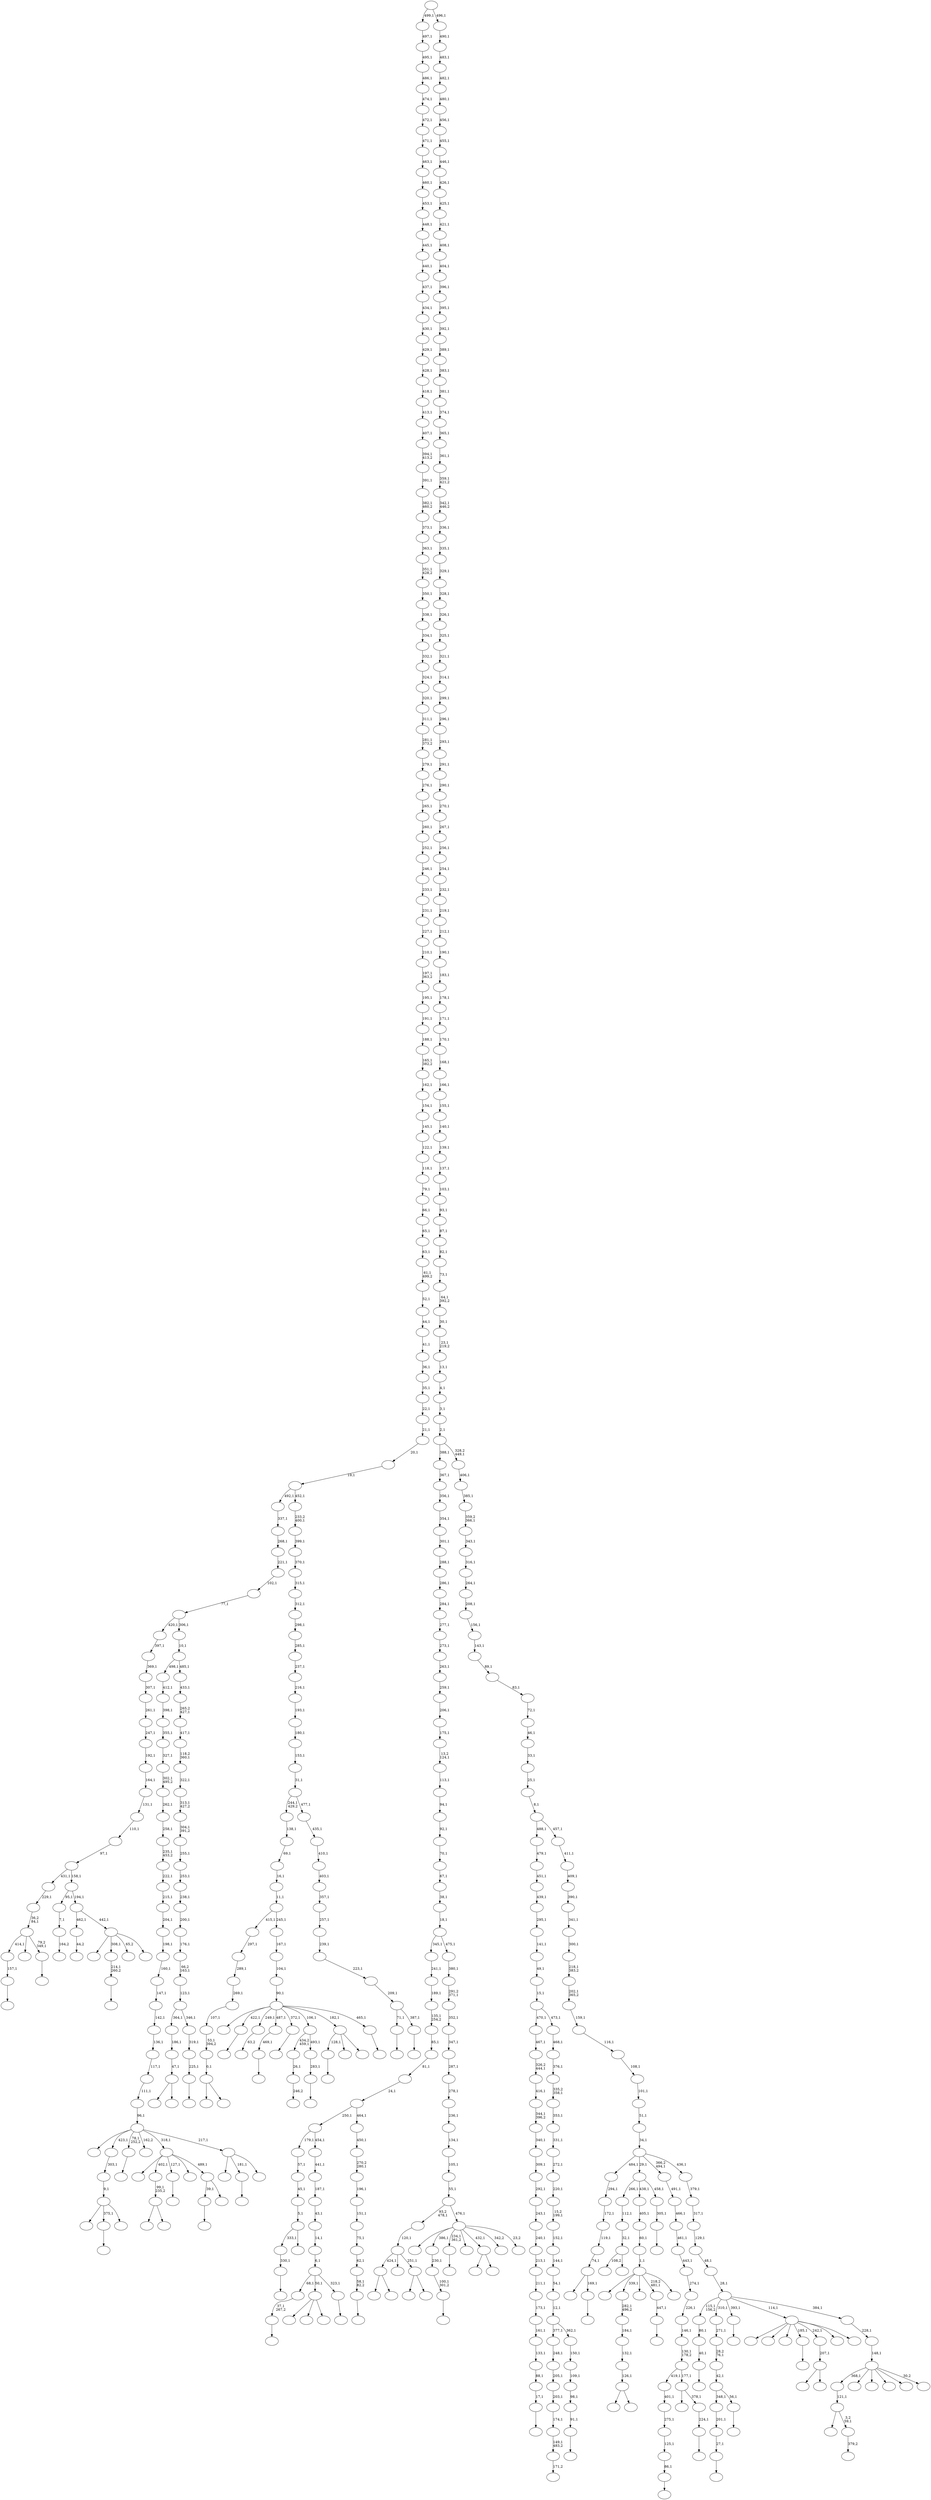 digraph T {
	600 [label=""]
	599 [label=""]
	598 [label=""]
	597 [label=""]
	596 [label=""]
	595 [label=""]
	594 [label=""]
	593 [label=""]
	592 [label=""]
	591 [label=""]
	590 [label=""]
	589 [label=""]
	588 [label=""]
	587 [label=""]
	586 [label=""]
	585 [label=""]
	584 [label=""]
	583 [label=""]
	582 [label=""]
	581 [label=""]
	580 [label=""]
	579 [label=""]
	578 [label=""]
	577 [label=""]
	576 [label=""]
	575 [label=""]
	574 [label=""]
	573 [label=""]
	572 [label=""]
	571 [label=""]
	570 [label=""]
	569 [label=""]
	568 [label=""]
	567 [label=""]
	566 [label=""]
	565 [label=""]
	564 [label=""]
	563 [label=""]
	562 [label=""]
	561 [label=""]
	560 [label=""]
	559 [label=""]
	558 [label=""]
	557 [label=""]
	556 [label=""]
	555 [label=""]
	554 [label=""]
	553 [label=""]
	552 [label=""]
	551 [label=""]
	550 [label=""]
	549 [label=""]
	548 [label=""]
	547 [label=""]
	546 [label=""]
	545 [label=""]
	544 [label=""]
	543 [label=""]
	542 [label=""]
	541 [label=""]
	540 [label=""]
	539 [label=""]
	538 [label=""]
	537 [label=""]
	536 [label=""]
	535 [label=""]
	534 [label=""]
	533 [label=""]
	532 [label=""]
	531 [label=""]
	530 [label=""]
	529 [label=""]
	528 [label=""]
	527 [label=""]
	526 [label=""]
	525 [label=""]
	524 [label=""]
	523 [label=""]
	522 [label=""]
	521 [label=""]
	520 [label=""]
	519 [label=""]
	518 [label=""]
	517 [label=""]
	516 [label=""]
	515 [label=""]
	514 [label=""]
	513 [label=""]
	512 [label=""]
	511 [label=""]
	510 [label=""]
	509 [label=""]
	508 [label=""]
	507 [label=""]
	506 [label=""]
	505 [label=""]
	504 [label=""]
	503 [label=""]
	502 [label=""]
	501 [label=""]
	500 [label=""]
	499 [label=""]
	498 [label=""]
	497 [label=""]
	496 [label=""]
	495 [label=""]
	494 [label=""]
	493 [label=""]
	492 [label=""]
	491 [label=""]
	490 [label=""]
	489 [label=""]
	488 [label=""]
	487 [label=""]
	486 [label=""]
	485 [label=""]
	484 [label=""]
	483 [label=""]
	482 [label=""]
	481 [label=""]
	480 [label=""]
	479 [label=""]
	478 [label=""]
	477 [label=""]
	476 [label=""]
	475 [label=""]
	474 [label=""]
	473 [label=""]
	472 [label=""]
	471 [label=""]
	470 [label=""]
	469 [label=""]
	468 [label=""]
	467 [label=""]
	466 [label=""]
	465 [label=""]
	464 [label=""]
	463 [label=""]
	462 [label=""]
	461 [label=""]
	460 [label=""]
	459 [label=""]
	458 [label=""]
	457 [label=""]
	456 [label=""]
	455 [label=""]
	454 [label=""]
	453 [label=""]
	452 [label=""]
	451 [label=""]
	450 [label=""]
	449 [label=""]
	448 [label=""]
	447 [label=""]
	446 [label=""]
	445 [label=""]
	444 [label=""]
	443 [label=""]
	442 [label=""]
	441 [label=""]
	440 [label=""]
	439 [label=""]
	438 [label=""]
	437 [label=""]
	436 [label=""]
	435 [label=""]
	434 [label=""]
	433 [label=""]
	432 [label=""]
	431 [label=""]
	430 [label=""]
	429 [label=""]
	428 [label=""]
	427 [label=""]
	426 [label=""]
	425 [label=""]
	424 [label=""]
	423 [label=""]
	422 [label=""]
	421 [label=""]
	420 [label=""]
	419 [label=""]
	418 [label=""]
	417 [label=""]
	416 [label=""]
	415 [label=""]
	414 [label=""]
	413 [label=""]
	412 [label=""]
	411 [label=""]
	410 [label=""]
	409 [label=""]
	408 [label=""]
	407 [label=""]
	406 [label=""]
	405 [label=""]
	404 [label=""]
	403 [label=""]
	402 [label=""]
	401 [label=""]
	400 [label=""]
	399 [label=""]
	398 [label=""]
	397 [label=""]
	396 [label=""]
	395 [label=""]
	394 [label=""]
	393 [label=""]
	392 [label=""]
	391 [label=""]
	390 [label=""]
	389 [label=""]
	388 [label=""]
	387 [label=""]
	386 [label=""]
	385 [label=""]
	384 [label=""]
	383 [label=""]
	382 [label=""]
	381 [label=""]
	380 [label=""]
	379 [label=""]
	378 [label=""]
	377 [label=""]
	376 [label=""]
	375 [label=""]
	374 [label=""]
	373 [label=""]
	372 [label=""]
	371 [label=""]
	370 [label=""]
	369 [label=""]
	368 [label=""]
	367 [label=""]
	366 [label=""]
	365 [label=""]
	364 [label=""]
	363 [label=""]
	362 [label=""]
	361 [label=""]
	360 [label=""]
	359 [label=""]
	358 [label=""]
	357 [label=""]
	356 [label=""]
	355 [label=""]
	354 [label=""]
	353 [label=""]
	352 [label=""]
	351 [label=""]
	350 [label=""]
	349 [label=""]
	348 [label=""]
	347 [label=""]
	346 [label=""]
	345 [label=""]
	344 [label=""]
	343 [label=""]
	342 [label=""]
	341 [label=""]
	340 [label=""]
	339 [label=""]
	338 [label=""]
	337 [label=""]
	336 [label=""]
	335 [label=""]
	334 [label=""]
	333 [label=""]
	332 [label=""]
	331 [label=""]
	330 [label=""]
	329 [label=""]
	328 [label=""]
	327 [label=""]
	326 [label=""]
	325 [label=""]
	324 [label=""]
	323 [label=""]
	322 [label=""]
	321 [label=""]
	320 [label=""]
	319 [label=""]
	318 [label=""]
	317 [label=""]
	316 [label=""]
	315 [label=""]
	314 [label=""]
	313 [label=""]
	312 [label=""]
	311 [label=""]
	310 [label=""]
	309 [label=""]
	308 [label=""]
	307 [label=""]
	306 [label=""]
	305 [label=""]
	304 [label=""]
	303 [label=""]
	302 [label=""]
	301 [label=""]
	300 [label=""]
	299 [label=""]
	298 [label=""]
	297 [label=""]
	296 [label=""]
	295 [label=""]
	294 [label=""]
	293 [label=""]
	292 [label=""]
	291 [label=""]
	290 [label=""]
	289 [label=""]
	288 [label=""]
	287 [label=""]
	286 [label=""]
	285 [label=""]
	284 [label=""]
	283 [label=""]
	282 [label=""]
	281 [label=""]
	280 [label=""]
	279 [label=""]
	278 [label=""]
	277 [label=""]
	276 [label=""]
	275 [label=""]
	274 [label=""]
	273 [label=""]
	272 [label=""]
	271 [label=""]
	270 [label=""]
	269 [label=""]
	268 [label=""]
	267 [label=""]
	266 [label=""]
	265 [label=""]
	264 [label=""]
	263 [label=""]
	262 [label=""]
	261 [label=""]
	260 [label=""]
	259 [label=""]
	258 [label=""]
	257 [label=""]
	256 [label=""]
	255 [label=""]
	254 [label=""]
	253 [label=""]
	252 [label=""]
	251 [label=""]
	250 [label=""]
	249 [label=""]
	248 [label=""]
	247 [label=""]
	246 [label=""]
	245 [label=""]
	244 [label=""]
	243 [label=""]
	242 [label=""]
	241 [label=""]
	240 [label=""]
	239 [label=""]
	238 [label=""]
	237 [label=""]
	236 [label=""]
	235 [label=""]
	234 [label=""]
	233 [label=""]
	232 [label=""]
	231 [label=""]
	230 [label=""]
	229 [label=""]
	228 [label=""]
	227 [label=""]
	226 [label=""]
	225 [label=""]
	224 [label=""]
	223 [label=""]
	222 [label=""]
	221 [label=""]
	220 [label=""]
	219 [label=""]
	218 [label=""]
	217 [label=""]
	216 [label=""]
	215 [label=""]
	214 [label=""]
	213 [label=""]
	212 [label=""]
	211 [label=""]
	210 [label=""]
	209 [label=""]
	208 [label=""]
	207 [label=""]
	206 [label=""]
	205 [label=""]
	204 [label=""]
	203 [label=""]
	202 [label=""]
	201 [label=""]
	200 [label=""]
	199 [label=""]
	198 [label=""]
	197 [label=""]
	196 [label=""]
	195 [label=""]
	194 [label=""]
	193 [label=""]
	192 [label=""]
	191 [label=""]
	190 [label=""]
	189 [label=""]
	188 [label=""]
	187 [label=""]
	186 [label=""]
	185 [label=""]
	184 [label=""]
	183 [label=""]
	182 [label=""]
	181 [label=""]
	180 [label=""]
	179 [label=""]
	178 [label=""]
	177 [label=""]
	176 [label=""]
	175 [label=""]
	174 [label=""]
	173 [label=""]
	172 [label=""]
	171 [label=""]
	170 [label=""]
	169 [label=""]
	168 [label=""]
	167 [label=""]
	166 [label=""]
	165 [label=""]
	164 [label=""]
	163 [label=""]
	162 [label=""]
	161 [label=""]
	160 [label=""]
	159 [label=""]
	158 [label=""]
	157 [label=""]
	156 [label=""]
	155 [label=""]
	154 [label=""]
	153 [label=""]
	152 [label=""]
	151 [label=""]
	150 [label=""]
	149 [label=""]
	148 [label=""]
	147 [label=""]
	146 [label=""]
	145 [label=""]
	144 [label=""]
	143 [label=""]
	142 [label=""]
	141 [label=""]
	140 [label=""]
	139 [label=""]
	138 [label=""]
	137 [label=""]
	136 [label=""]
	135 [label=""]
	134 [label=""]
	133 [label=""]
	132 [label=""]
	131 [label=""]
	130 [label=""]
	129 [label=""]
	128 [label=""]
	127 [label=""]
	126 [label=""]
	125 [label=""]
	124 [label=""]
	123 [label=""]
	122 [label=""]
	121 [label=""]
	120 [label=""]
	119 [label=""]
	118 [label=""]
	117 [label=""]
	116 [label=""]
	115 [label=""]
	114 [label=""]
	113 [label=""]
	112 [label=""]
	111 [label=""]
	110 [label=""]
	109 [label=""]
	108 [label=""]
	107 [label=""]
	106 [label=""]
	105 [label=""]
	104 [label=""]
	103 [label=""]
	102 [label=""]
	101 [label=""]
	100 [label=""]
	99 [label=""]
	98 [label=""]
	97 [label=""]
	96 [label=""]
	95 [label=""]
	94 [label=""]
	93 [label=""]
	92 [label=""]
	91 [label=""]
	90 [label=""]
	89 [label=""]
	88 [label=""]
	87 [label=""]
	86 [label=""]
	85 [label=""]
	84 [label=""]
	83 [label=""]
	82 [label=""]
	81 [label=""]
	80 [label=""]
	79 [label=""]
	78 [label=""]
	77 [label=""]
	76 [label=""]
	75 [label=""]
	74 [label=""]
	73 [label=""]
	72 [label=""]
	71 [label=""]
	70 [label=""]
	69 [label=""]
	68 [label=""]
	67 [label=""]
	66 [label=""]
	65 [label=""]
	64 [label=""]
	63 [label=""]
	62 [label=""]
	61 [label=""]
	60 [label=""]
	59 [label=""]
	58 [label=""]
	57 [label=""]
	56 [label=""]
	55 [label=""]
	54 [label=""]
	53 [label=""]
	52 [label=""]
	51 [label=""]
	50 [label=""]
	49 [label=""]
	48 [label=""]
	47 [label=""]
	46 [label=""]
	45 [label=""]
	44 [label=""]
	43 [label=""]
	42 [label=""]
	41 [label=""]
	40 [label=""]
	39 [label=""]
	38 [label=""]
	37 [label=""]
	36 [label=""]
	35 [label=""]
	34 [label=""]
	33 [label=""]
	32 [label=""]
	31 [label=""]
	30 [label=""]
	29 [label=""]
	28 [label=""]
	27 [label=""]
	26 [label=""]
	25 [label=""]
	24 [label=""]
	23 [label=""]
	22 [label=""]
	21 [label=""]
	20 [label=""]
	19 [label=""]
	18 [label=""]
	17 [label=""]
	16 [label=""]
	15 [label=""]
	14 [label=""]
	13 [label=""]
	12 [label=""]
	11 [label=""]
	10 [label=""]
	9 [label=""]
	8 [label=""]
	7 [label=""]
	6 [label=""]
	5 [label=""]
	4 [label=""]
	3 [label=""]
	2 [label=""]
	1 [label=""]
	0 [label=""]
	596 -> 597 [label=""]
	595 -> 596 [label="37,1\n267,2"]
	592 -> 593 [label="379,2"]
	591 -> 594 [label=""]
	591 -> 592 [label="3,2\n59,1"]
	590 -> 591 [label="121,1"]
	587 -> 588 [label=""]
	583 -> 584 [label=""]
	582 -> 583 [label="86,1"]
	581 -> 582 [label="125,1"]
	580 -> 581 [label="275,1"]
	579 -> 580 [label="401,1"]
	577 -> 585 [label=""]
	577 -> 578 [label=""]
	576 -> 577 [label="99,1\n235,2"]
	569 -> 570 [label=""]
	568 -> 569 [label="17,1"]
	567 -> 568 [label="88,1"]
	566 -> 567 [label="133,1"]
	565 -> 566 [label="161,1"]
	564 -> 565 [label="173,1"]
	563 -> 564 [label="211,1"]
	562 -> 563 [label="213,1"]
	561 -> 562 [label="240,1"]
	560 -> 561 [label="243,1"]
	559 -> 560 [label="292,1"]
	558 -> 559 [label="309,1"]
	557 -> 558 [label="340,1"]
	556 -> 557 [label="344,1\n396,2"]
	555 -> 556 [label="416,1"]
	554 -> 555 [label="326,2\n444,1"]
	553 -> 554 [label="467,1"]
	549 -> 598 [label=""]
	549 -> 550 [label=""]
	548 -> 549 [label="47,1"]
	547 -> 548 [label="186,1"]
	541 -> 542 [label="246,2"]
	540 -> 541 [label="26,1"]
	538 -> 571 [label=""]
	538 -> 552 [label=""]
	538 -> 539 [label=""]
	535 -> 543 [label="108,2"]
	535 -> 536 [label=""]
	534 -> 535 [label="32,1"]
	533 -> 534 [label="112,1"]
	531 -> 532 [label=""]
	529 -> 530 [label="164,2"]
	528 -> 529 [label="7,1"]
	526 -> 527 [label="44,2"]
	523 -> 524 [label=""]
	522 -> 523 [label="40,1"]
	521 -> 522 [label="80,1"]
	517 -> 518 [label=""]
	516 -> 551 [label=""]
	516 -> 517 [label="169,1"]
	515 -> 516 [label="74,1"]
	514 -> 515 [label="119,1"]
	513 -> 514 [label="172,1"]
	512 -> 513 [label="294,1"]
	509 -> 510 [label=""]
	508 -> 509 [label="27,1"]
	507 -> 508 [label="201,1"]
	505 -> 511 [label=""]
	505 -> 506 [label=""]
	503 -> 504 [label=""]
	500 -> 519 [label=""]
	500 -> 501 [label=""]
	499 -> 500 [label="0,1"]
	498 -> 499 [label="53,1\n394,2"]
	497 -> 498 [label="107,1"]
	496 -> 497 [label="269,1"]
	495 -> 496 [label="289,1"]
	494 -> 495 [label="297,1"]
	492 -> 493 [label=""]
	491 -> 492 [label="157,1"]
	489 -> 490 [label=""]
	488 -> 489 [label="100,1\n301,2"]
	487 -> 488 [label="230,1"]
	485 -> 486 [label="171,2"]
	484 -> 485 [label="149,1\n483,2"]
	483 -> 484 [label="174,1"]
	482 -> 483 [label="203,1"]
	481 -> 482 [label="205,1"]
	480 -> 481 [label="248,1"]
	478 -> 479 [label=""]
	477 -> 478 [label="91,1"]
	476 -> 477 [label="98,1"]
	475 -> 476 [label="109,1"]
	474 -> 475 [label="150,1"]
	473 -> 480 [label="377,1"]
	473 -> 474 [label="362,1"]
	472 -> 473 [label="12,1"]
	471 -> 472 [label="54,1"]
	470 -> 471 [label="144,1"]
	469 -> 470 [label="152,1"]
	468 -> 469 [label="15,2\n199,1"]
	467 -> 468 [label="220,1"]
	466 -> 467 [label="272,1"]
	465 -> 466 [label="331,1"]
	464 -> 465 [label="353,1"]
	463 -> 464 [label="335,2\n358,1"]
	462 -> 463 [label="376,1"]
	461 -> 462 [label="468,1"]
	460 -> 553 [label="470,1"]
	460 -> 461 [label="473,1"]
	459 -> 460 [label="15,1"]
	458 -> 459 [label="49,1"]
	457 -> 458 [label="141,1"]
	456 -> 457 [label="295,1"]
	455 -> 456 [label="439,1"]
	454 -> 455 [label="451,1"]
	453 -> 454 [label="479,1"]
	450 -> 451 [label=""]
	447 -> 448 [label=""]
	445 -> 502 [label=""]
	445 -> 446 [label=""]
	444 -> 445 [label="126,1"]
	443 -> 444 [label="132,1"]
	442 -> 443 [label="184,1"]
	441 -> 442 [label="282,1\n496,2"]
	439 -> 440 [label=""]
	435 -> 589 [label=""]
	435 -> 503 [label="375,1"]
	435 -> 436 [label=""]
	434 -> 435 [label="9,1"]
	433 -> 434 [label="303,1"]
	431 -> 432 [label=""]
	430 -> 431 [label="330,1"]
	425 -> 426 [label=""]
	423 -> 430 [label="333,1"]
	423 -> 424 [label=""]
	422 -> 423 [label="5,1"]
	421 -> 422 [label="45,1"]
	420 -> 421 [label="57,1"]
	417 -> 418 [label="63,2"]
	415 -> 416 [label=""]
	414 -> 415 [label="469,1"]
	412 -> 413 [label=""]
	410 -> 411 [label=""]
	408 -> 409 [label=""]
	407 -> 408 [label="447,1"]
	405 -> 406 [label=""]
	404 -> 405 [label="283,1"]
	403 -> 540 [label="434,2\n459,1"]
	403 -> 404 [label="493,1"]
	401 -> 402 [label=""]
	398 -> 399 [label=""]
	397 -> 491 [label="414,1"]
	397 -> 428 [label=""]
	397 -> 398 [label="79,2\n349,1"]
	396 -> 397 [label="36,2\n84,1"]
	395 -> 396 [label="229,1"]
	393 -> 573 [label=""]
	393 -> 394 [label=""]
	392 -> 393 [label="207,1"]
	389 -> 574 [label=""]
	389 -> 441 [label="339,1"]
	389 -> 437 [label=""]
	389 -> 407 [label="218,2\n481,1"]
	389 -> 390 [label=""]
	388 -> 389 [label="1,1"]
	387 -> 388 [label="60,1"]
	386 -> 387 [label="405,1"]
	384 -> 385 [label=""]
	383 -> 384 [label="214,1\n260,2"]
	381 -> 382 [label=""]
	380 -> 381 [label="305,1"]
	379 -> 533 [label="266,1"]
	379 -> 386 [label="438,1"]
	379 -> 380 [label="458,1"]
	377 -> 531 [label="128,1"]
	377 -> 520 [label=""]
	377 -> 378 [label=""]
	373 -> 374 [label=""]
	372 -> 507 [label="348,1"]
	372 -> 373 [label="56,1"]
	371 -> 372 [label="42,1"]
	370 -> 371 [label="28,2\n76,1"]
	369 -> 370 [label="271,1"]
	367 -> 450 [label="39,1"]
	367 -> 368 [label=""]
	366 -> 600 [label=""]
	366 -> 576 [label="402,1"]
	366 -> 425 [label="127,1"]
	366 -> 400 [label=""]
	366 -> 367 [label="489,1"]
	364 -> 365 [label=""]
	362 -> 363 [label=""]
	361 -> 595 [label="68,1"]
	361 -> 538 [label="50,1"]
	361 -> 362 [label="323,1"]
	360 -> 361 [label="6,1"]
	359 -> 360 [label="14,1"]
	358 -> 359 [label="43,1"]
	357 -> 358 [label="187,1"]
	356 -> 357 [label="441,1"]
	355 -> 420 [label="179,1"]
	355 -> 356 [label="454,1"]
	352 -> 537 [label=""]
	352 -> 383 [label="308,1"]
	352 -> 375 [label="65,2"]
	352 -> 353 [label=""]
	351 -> 526 [label="462,1"]
	351 -> 352 [label="442,1"]
	350 -> 528 [label="95,1"]
	350 -> 351 [label="194,1"]
	349 -> 395 [label="431,1"]
	349 -> 350 [label="158,1"]
	348 -> 349 [label="97,1"]
	347 -> 348 [label="110,1"]
	346 -> 347 [label="131,1"]
	345 -> 346 [label="164,1"]
	344 -> 345 [label="192,1"]
	343 -> 344 [label="247,1"]
	342 -> 343 [label="261,1"]
	341 -> 342 [label="307,1"]
	340 -> 341 [label="369,1"]
	339 -> 340 [label="397,1"]
	337 -> 572 [label=""]
	337 -> 364 [label="181,1"]
	337 -> 338 [label=""]
	336 -> 452 [label=""]
	336 -> 433 [label="423,1"]
	336 -> 410 [label="78,1\n252,2"]
	336 -> 376 [label="162,2"]
	336 -> 366 [label="318,1"]
	336 -> 337 [label="217,1"]
	335 -> 336 [label="96,1"]
	334 -> 335 [label="111,1"]
	333 -> 334 [label="117,1"]
	332 -> 333 [label="136,1"]
	331 -> 332 [label="142,1"]
	330 -> 331 [label="147,1"]
	329 -> 330 [label="160,1"]
	328 -> 329 [label="198,1"]
	327 -> 328 [label="204,1"]
	326 -> 327 [label="215,1"]
	325 -> 326 [label="222,1"]
	324 -> 325 [label="235,1\n453,2"]
	323 -> 324 [label="258,1"]
	322 -> 323 [label="262,1"]
	321 -> 322 [label="302,1\n495,2"]
	320 -> 321 [label="327,1"]
	319 -> 320 [label="355,1"]
	318 -> 319 [label="398,1"]
	317 -> 318 [label="412,1"]
	315 -> 316 [label=""]
	314 -> 315 [label="58,1\n82,2"]
	313 -> 314 [label="62,1"]
	312 -> 313 [label="75,1"]
	311 -> 312 [label="151,1"]
	310 -> 311 [label="196,1"]
	309 -> 310 [label="270,2\n280,1"]
	308 -> 309 [label="450,1"]
	307 -> 355 [label="250,1"]
	307 -> 308 [label="464,1"]
	306 -> 307 [label="24,1"]
	305 -> 306 [label="81,1"]
	304 -> 305 [label="85,1"]
	303 -> 304 [label="135,1\n254,2"]
	302 -> 303 [label="189,1"]
	301 -> 302 [label="241,1"]
	299 -> 419 [label=""]
	299 -> 300 [label=""]
	297 -> 298 [label=""]
	296 -> 575 [label=""]
	296 -> 439 [label="422,1"]
	296 -> 417 [label="249,1"]
	296 -> 414 [label="487,1"]
	296 -> 412 [label="372,1"]
	296 -> 403 [label="106,1"]
	296 -> 377 [label="182,1"]
	296 -> 297 [label="465,1"]
	295 -> 296 [label="90,1"]
	294 -> 295 [label="104,1"]
	293 -> 294 [label="167,1"]
	292 -> 494 [label="415,1"]
	292 -> 293 [label="245,1"]
	291 -> 292 [label="11,1"]
	290 -> 291 [label="16,1"]
	289 -> 290 [label="69,1"]
	288 -> 289 [label="138,1"]
	286 -> 287 [label=""]
	285 -> 286 [label="224,1"]
	284 -> 438 [label=""]
	284 -> 285 [label="378,1"]
	283 -> 579 [label="419,1"]
	283 -> 284 [label="177,1"]
	282 -> 283 [label="130,1\n178,2"]
	281 -> 282 [label="146,1"]
	280 -> 281 [label="226,1"]
	279 -> 280 [label="274,1"]
	278 -> 279 [label="443,1"]
	277 -> 278 [label="461,1"]
	276 -> 277 [label="466,1"]
	275 -> 276 [label="491,1"]
	273 -> 599 [label=""]
	273 -> 274 [label=""]
	272 -> 505 [label="424,1"]
	272 -> 391 [label=""]
	272 -> 273 [label="251,1"]
	271 -> 272 [label="120,1"]
	269 -> 270 [label=""]
	268 -> 269 [label="225,1"]
	267 -> 268 [label="319,1"]
	266 -> 547 [label="364,1"]
	266 -> 267 [label="346,1"]
	265 -> 266 [label="123,1"]
	264 -> 265 [label="66,2\n163,1"]
	263 -> 264 [label="176,1"]
	262 -> 263 [label="200,1"]
	261 -> 262 [label="238,1"]
	260 -> 261 [label="253,1"]
	259 -> 260 [label="255,1"]
	258 -> 259 [label="304,1\n391,2"]
	257 -> 258 [label="313,1\n427,2"]
	256 -> 257 [label="322,1"]
	255 -> 256 [label="118,2\n360,1"]
	254 -> 255 [label="417,1"]
	253 -> 254 [label="265,2\n427,1"]
	252 -> 253 [label="433,1"]
	251 -> 317 [label="498,1"]
	251 -> 252 [label="485,1"]
	250 -> 251 [label="10,1"]
	249 -> 339 [label="420,1"]
	249 -> 250 [label="306,1"]
	248 -> 249 [label="77,1"]
	247 -> 248 [label="102,1"]
	246 -> 247 [label="221,1"]
	245 -> 246 [label="268,1"]
	244 -> 245 [label="337,1"]
	241 -> 242 [label=""]
	240 -> 587 [label="71,1"]
	240 -> 241 [label="387,1"]
	239 -> 240 [label="209,1"]
	238 -> 239 [label="223,1"]
	237 -> 238 [label="239,1"]
	236 -> 237 [label="257,1"]
	235 -> 236 [label="357,1"]
	234 -> 235 [label="403,1"]
	233 -> 234 [label="410,1"]
	232 -> 233 [label="435,1"]
	231 -> 288 [label="244,1\n429,2"]
	231 -> 232 [label="477,1"]
	230 -> 231 [label="31,1"]
	229 -> 230 [label="153,1"]
	228 -> 229 [label="180,1"]
	227 -> 228 [label="193,1"]
	226 -> 227 [label="216,1"]
	225 -> 226 [label="237,1"]
	224 -> 225 [label="285,1"]
	223 -> 224 [label="298,1"]
	222 -> 223 [label="312,1"]
	221 -> 222 [label="315,1"]
	220 -> 221 [label="370,1"]
	219 -> 220 [label="399,1"]
	218 -> 219 [label="233,2\n400,1"]
	217 -> 244 [label="492,1"]
	217 -> 218 [label="452,1"]
	216 -> 217 [label="19,1"]
	215 -> 216 [label="20,1"]
	214 -> 215 [label="21,1"]
	213 -> 214 [label="22,1"]
	212 -> 213 [label="35,1"]
	211 -> 212 [label="36,1"]
	210 -> 211 [label="41,1"]
	209 -> 210 [label="44,1"]
	208 -> 209 [label="52,1"]
	207 -> 208 [label="61,1\n499,2"]
	206 -> 207 [label="63,1"]
	205 -> 206 [label="65,1"]
	204 -> 205 [label="66,1"]
	203 -> 204 [label="79,1"]
	202 -> 203 [label="118,1"]
	201 -> 202 [label="122,1"]
	200 -> 201 [label="145,1"]
	199 -> 200 [label="154,1"]
	198 -> 199 [label="162,1"]
	197 -> 198 [label="165,1\n382,2"]
	196 -> 197 [label="188,1"]
	195 -> 196 [label="191,1"]
	194 -> 195 [label="195,1"]
	193 -> 194 [label="197,1\n363,2"]
	192 -> 193 [label="210,1"]
	191 -> 192 [label="227,1"]
	190 -> 191 [label="231,1"]
	189 -> 190 [label="233,1"]
	188 -> 189 [label="246,1"]
	187 -> 188 [label="252,1"]
	186 -> 187 [label="260,1"]
	185 -> 186 [label="265,1"]
	184 -> 185 [label="276,1"]
	183 -> 184 [label="279,1"]
	182 -> 183 [label="281,1\n373,2"]
	181 -> 182 [label="311,1"]
	180 -> 181 [label="320,1"]
	179 -> 180 [label="324,1"]
	178 -> 179 [label="332,1"]
	177 -> 178 [label="334,1"]
	176 -> 177 [label="338,1"]
	175 -> 176 [label="350,1"]
	174 -> 175 [label="351,1\n428,2"]
	173 -> 174 [label="363,1"]
	172 -> 173 [label="373,1"]
	171 -> 172 [label="382,1\n460,2"]
	170 -> 171 [label="391,1"]
	169 -> 170 [label="394,1\n413,2"]
	168 -> 169 [label="407,1"]
	167 -> 168 [label="413,1"]
	166 -> 167 [label="418,1"]
	165 -> 166 [label="428,1"]
	164 -> 165 [label="429,1"]
	163 -> 164 [label="430,1"]
	162 -> 163 [label="434,1"]
	161 -> 162 [label="437,1"]
	160 -> 161 [label="440,1"]
	159 -> 160 [label="445,1"]
	158 -> 159 [label="448,1"]
	157 -> 158 [label="453,1"]
	156 -> 157 [label="460,1"]
	155 -> 156 [label="463,1"]
	154 -> 155 [label="471,1"]
	153 -> 154 [label="472,1"]
	152 -> 153 [label="474,1"]
	151 -> 152 [label="486,1"]
	150 -> 151 [label="495,1"]
	149 -> 150 [label="497,1"]
	147 -> 148 [label=""]
	144 -> 544 [label=""]
	144 -> 487 [label="386,1"]
	144 -> 447 [label="234,1\n361,2"]
	144 -> 429 [label=""]
	144 -> 299 [label="432,1"]
	144 -> 243 [label="342,2"]
	144 -> 145 [label="23,2"]
	143 -> 271 [label="93,2\n478,1"]
	143 -> 144 [label="476,1"]
	142 -> 143 [label="55,1"]
	141 -> 142 [label="105,1"]
	140 -> 141 [label="134,1"]
	139 -> 140 [label="236,1"]
	138 -> 139 [label="278,1"]
	137 -> 138 [label="287,1"]
	136 -> 137 [label="347,1"]
	135 -> 136 [label="352,1"]
	134 -> 135 [label="291,2\n371,1"]
	133 -> 134 [label="380,1"]
	132 -> 301 [label="345,1"]
	132 -> 133 [label="475,1"]
	131 -> 132 [label="18,1"]
	130 -> 131 [label="38,1"]
	129 -> 130 [label="67,1"]
	128 -> 129 [label="70,1"]
	127 -> 128 [label="92,1"]
	126 -> 127 [label="94,1"]
	125 -> 126 [label="113,1"]
	124 -> 125 [label="13,2\n124,1"]
	123 -> 124 [label="175,1"]
	122 -> 123 [label="206,1"]
	121 -> 122 [label="259,1"]
	120 -> 121 [label="263,1"]
	119 -> 120 [label="273,1"]
	118 -> 119 [label="277,1"]
	117 -> 118 [label="284,1"]
	116 -> 117 [label="286,1"]
	115 -> 116 [label="288,1"]
	114 -> 115 [label="301,1"]
	113 -> 114 [label="354,1"]
	112 -> 113 [label="356,1"]
	111 -> 112 [label="367,1"]
	109 -> 546 [label=""]
	109 -> 545 [label=""]
	109 -> 449 [label=""]
	109 -> 401 [label="185,1"]
	109 -> 392 [label="242,1"]
	109 -> 146 [label=""]
	109 -> 110 [label=""]
	107 -> 590 [label="368,1"]
	107 -> 586 [label=""]
	107 -> 525 [label=""]
	107 -> 427 [label=""]
	107 -> 354 [label=""]
	107 -> 108 [label="30,2"]
	106 -> 107 [label="148,1"]
	105 -> 106 [label="228,1"]
	104 -> 521 [label="115,1\n156,2"]
	104 -> 369 [label="310,1"]
	104 -> 147 [label="393,1"]
	104 -> 109 [label="114,1"]
	104 -> 105 [label="384,1"]
	103 -> 104 [label="28,1"]
	102 -> 103 [label="48,1"]
	101 -> 102 [label="129,1"]
	100 -> 101 [label="317,1"]
	99 -> 100 [label="379,1"]
	98 -> 512 [label="484,1"]
	98 -> 379 [label="29,1"]
	98 -> 275 [label="366,2\n494,1"]
	98 -> 99 [label="436,1"]
	97 -> 98 [label="34,1"]
	96 -> 97 [label="51,1"]
	95 -> 96 [label="101,1"]
	94 -> 95 [label="108,1"]
	93 -> 94 [label="116,1"]
	92 -> 93 [label="159,1"]
	91 -> 92 [label="202,1\n365,2"]
	90 -> 91 [label="218,1\n383,2"]
	89 -> 90 [label="300,1"]
	88 -> 89 [label="341,1"]
	87 -> 88 [label="390,1"]
	86 -> 87 [label="409,1"]
	85 -> 86 [label="411,1"]
	84 -> 453 [label="488,1"]
	84 -> 85 [label="457,1"]
	83 -> 84 [label="8,1"]
	82 -> 83 [label="25,1"]
	81 -> 82 [label="33,1"]
	80 -> 81 [label="46,1"]
	79 -> 80 [label="72,1"]
	78 -> 79 [label="83,1"]
	77 -> 78 [label="89,1"]
	76 -> 77 [label="143,1"]
	75 -> 76 [label="156,1"]
	74 -> 75 [label="208,1"]
	73 -> 74 [label="264,1"]
	72 -> 73 [label="316,1"]
	71 -> 72 [label="343,1"]
	70 -> 71 [label="359,2\n366,1"]
	69 -> 70 [label="385,1"]
	68 -> 69 [label="406,1"]
	67 -> 111 [label="388,1"]
	67 -> 68 [label="328,2\n449,1"]
	66 -> 67 [label="2,1"]
	65 -> 66 [label="3,1"]
	64 -> 65 [label="4,1"]
	63 -> 64 [label="13,1"]
	62 -> 63 [label="23,1\n219,2"]
	61 -> 62 [label="30,1"]
	60 -> 61 [label="64,1\n392,2"]
	59 -> 60 [label="73,1"]
	58 -> 59 [label="82,1"]
	57 -> 58 [label="87,1"]
	56 -> 57 [label="93,1"]
	55 -> 56 [label="103,1"]
	54 -> 55 [label="137,1"]
	53 -> 54 [label="139,1"]
	52 -> 53 [label="140,1"]
	51 -> 52 [label="155,1"]
	50 -> 51 [label="166,1"]
	49 -> 50 [label="168,1"]
	48 -> 49 [label="170,1"]
	47 -> 48 [label="171,1"]
	46 -> 47 [label="178,1"]
	45 -> 46 [label="183,1"]
	44 -> 45 [label="190,1"]
	43 -> 44 [label="212,1"]
	42 -> 43 [label="219,1"]
	41 -> 42 [label="232,1"]
	40 -> 41 [label="254,1"]
	39 -> 40 [label="256,1"]
	38 -> 39 [label="267,1"]
	37 -> 38 [label="270,1"]
	36 -> 37 [label="290,1"]
	35 -> 36 [label="291,1"]
	34 -> 35 [label="293,1"]
	33 -> 34 [label="296,1"]
	32 -> 33 [label="299,1"]
	31 -> 32 [label="314,1"]
	30 -> 31 [label="321,1"]
	29 -> 30 [label="325,1"]
	28 -> 29 [label="326,1"]
	27 -> 28 [label="328,1"]
	26 -> 27 [label="329,1"]
	25 -> 26 [label="335,1"]
	24 -> 25 [label="336,1"]
	23 -> 24 [label="342,1\n446,2"]
	22 -> 23 [label="359,1\n421,2"]
	21 -> 22 [label="361,1"]
	20 -> 21 [label="365,1"]
	19 -> 20 [label="374,1"]
	18 -> 19 [label="381,1"]
	17 -> 18 [label="383,1"]
	16 -> 17 [label="389,1"]
	15 -> 16 [label="392,1"]
	14 -> 15 [label="395,1"]
	13 -> 14 [label="396,1"]
	12 -> 13 [label="404,1"]
	11 -> 12 [label="408,1"]
	10 -> 11 [label="421,1"]
	9 -> 10 [label="425,1"]
	8 -> 9 [label="426,1"]
	7 -> 8 [label="446,1"]
	6 -> 7 [label="455,1"]
	5 -> 6 [label="456,1"]
	4 -> 5 [label="480,1"]
	3 -> 4 [label="482,1"]
	2 -> 3 [label="483,1"]
	1 -> 2 [label="490,1"]
	0 -> 149 [label="499,1"]
	0 -> 1 [label="496,1"]
}
